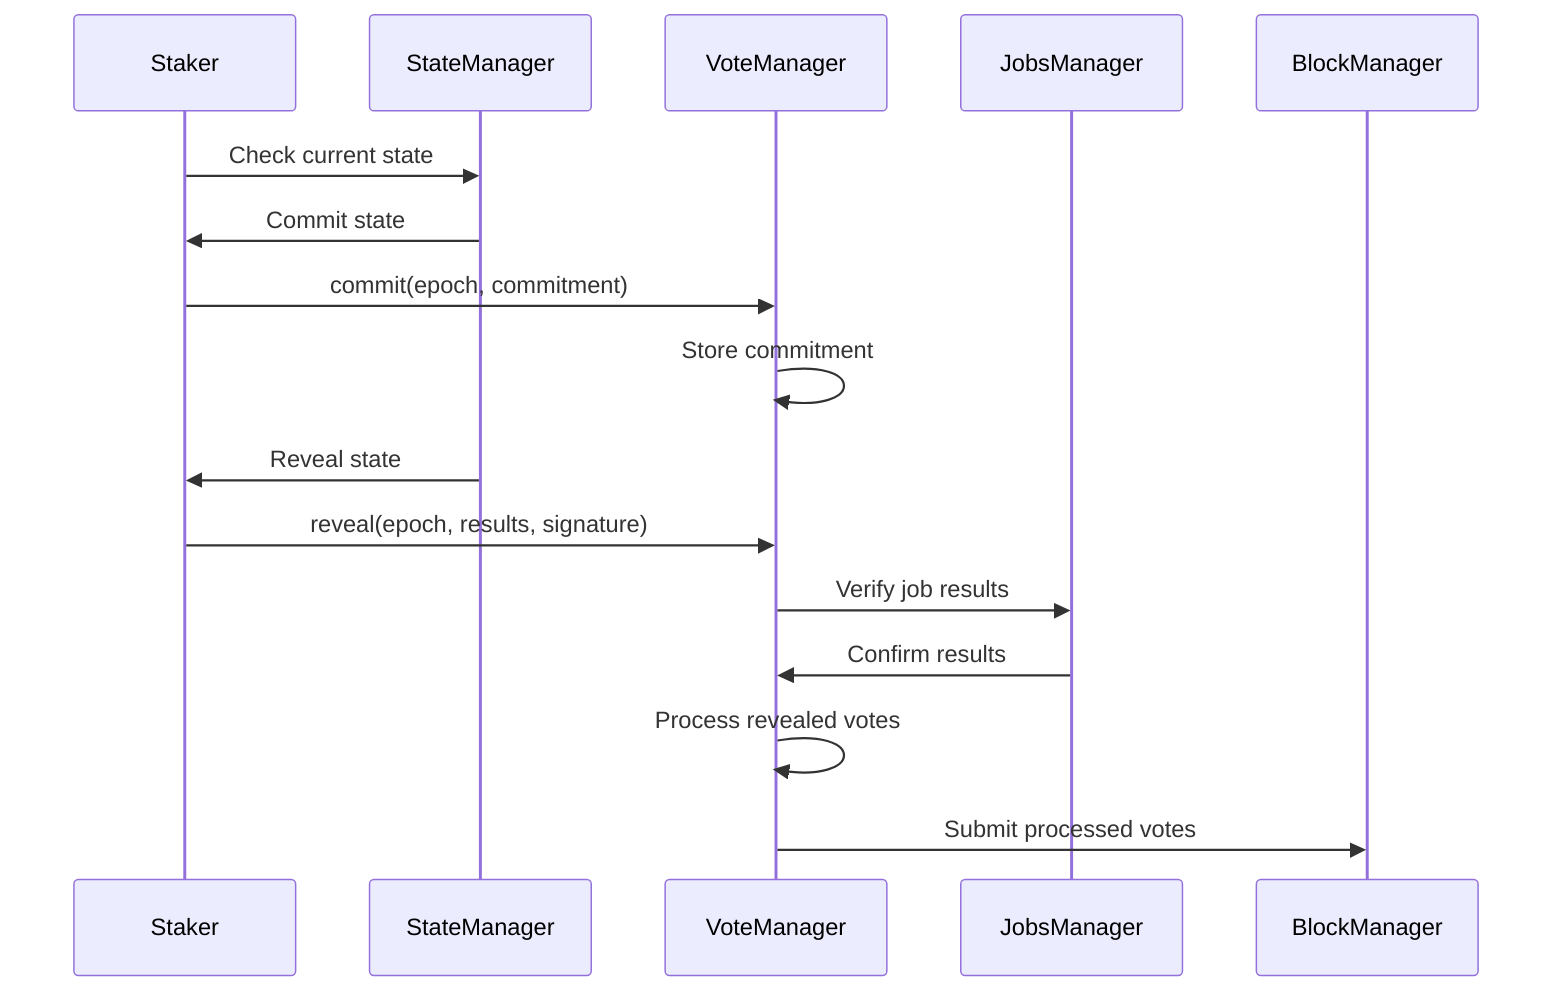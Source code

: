 sequenceDiagram
    participant Staker
    participant StateManager
    participant VoteManager
    participant JobsManager
    participant BlockManager

    Staker->>StateManager: Check current state
    StateManager->>Staker: Commit state
    Staker->>VoteManager: commit(epoch, commitment)
    VoteManager->>VoteManager: Store commitment
    StateManager->>Staker: Reveal state
    Staker->>VoteManager: reveal(epoch, results, signature)
    VoteManager->>JobsManager: Verify job results
    JobsManager->>VoteManager: Confirm results
    VoteManager->>VoteManager: Process revealed votes
    VoteManager->>BlockManager: Submit processed votes